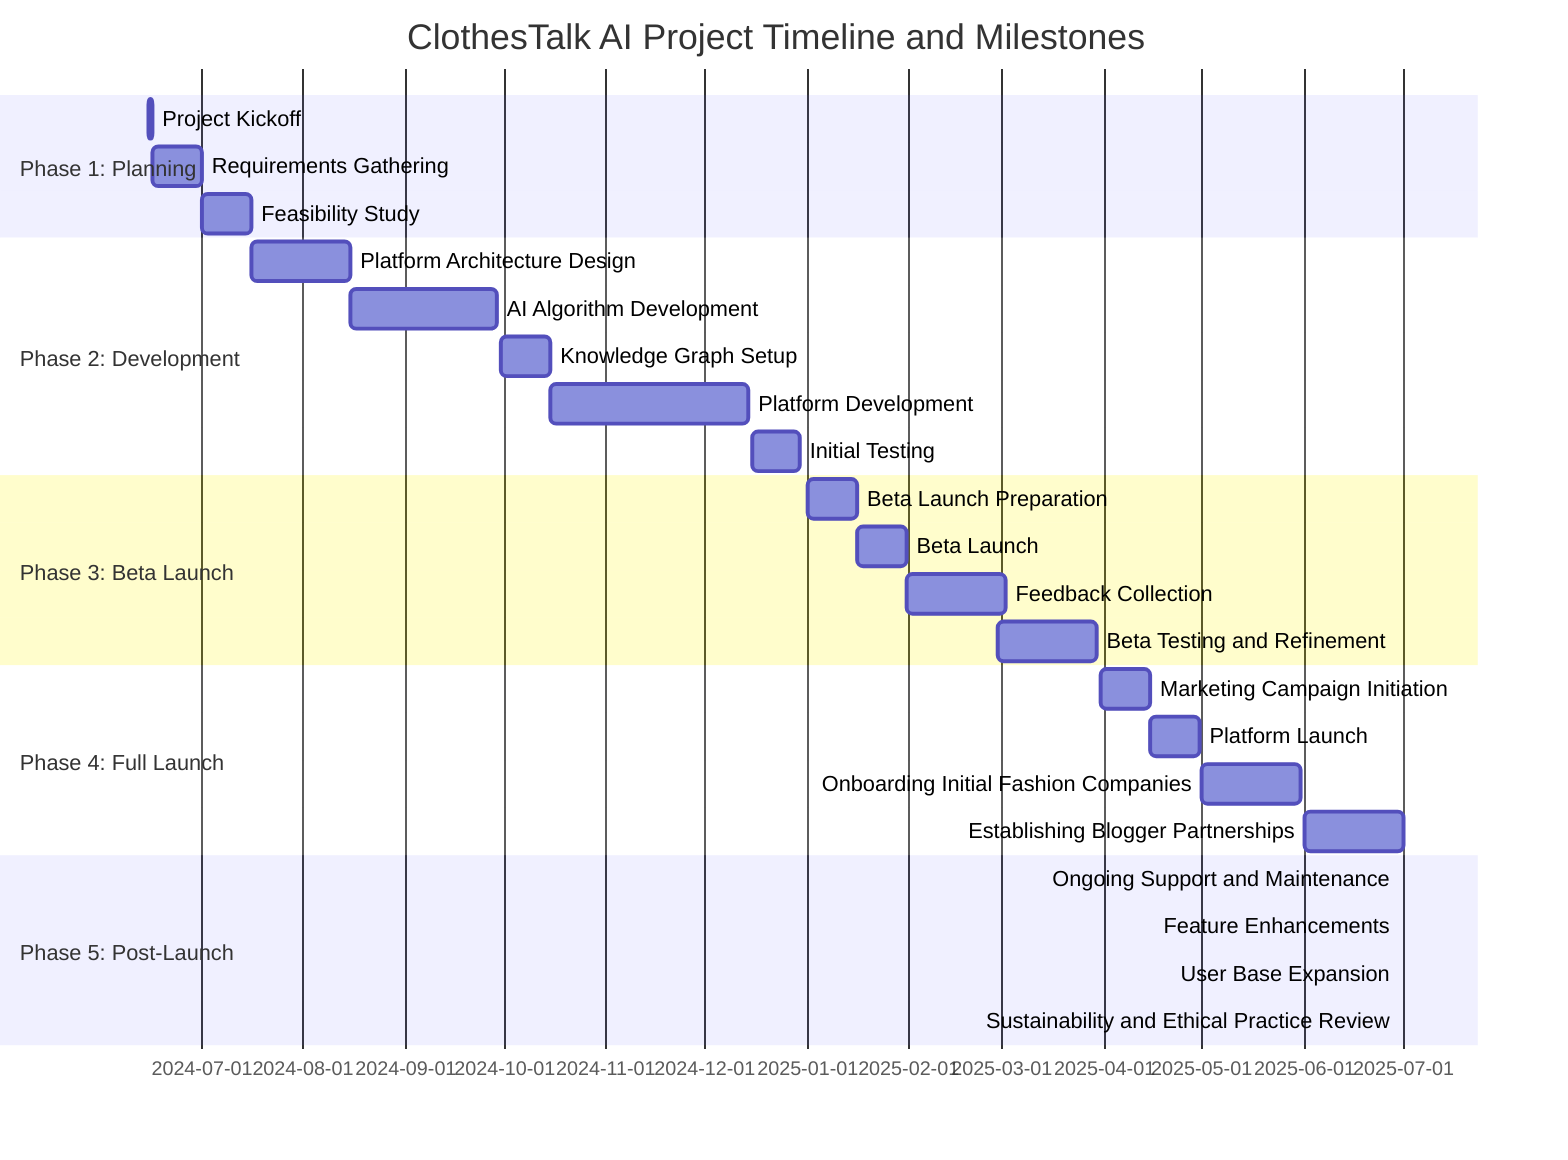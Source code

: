 gantt
    title ClothesTalk AI Project Timeline and Milestones
    dateFormat  YYYY-MM-DD
    section Phase 1: Planning
    Project Kickoff                      :a1, 2024-06-15, 1d
    Requirements Gathering               :a2, 2024-06-16, 15d
    Feasibility Study                    :a3, 2024-07-01, 15d
    
    section Phase 2: Development
    Platform Architecture Design         :b1, 2024-07-16, 30d
    AI Algorithm Development             :b2, 2024-08-15, 45d
    Knowledge Graph Setup                :b3, 2024-09-30, 15d
    Platform Development                 :b4, 2024-10-15, 60d
    Initial Testing                      :b5, 2024-12-15, 15d
    
    section Phase 3: Beta Launch
    Beta Launch Preparation              :c1, 2025-01-01, 15d
    Beta Launch                          :c2, 2025-01-16, 15d
    Feedback Collection                  :c3, 2025-01-31, 30d
    Beta Testing and Refinement          :c4, 2025-02-28, 30d
    
    section Phase 4: Full Launch
    Marketing Campaign Initiation        :d1, 2025-03-31, 15d
    Platform Launch                      :d2, 2025-04-15, 15d
    Onboarding Initial Fashion Companies :d3, 2025-05-01, 30d
    Establishing Blogger Partnerships    :d4, 2025-06-01, 30d
    
    section Phase 5: Post-Launch
    Ongoing Support and Maintenance      :e1, 2025-06-30, ongoing
    Feature Enhancements                 :e2, 2025-06-30, ongoing
    User Base Expansion                  :e3, 2025-06-30, ongoing
    Sustainability and Ethical Practice Review :e4, 2025-06-30, ongoing